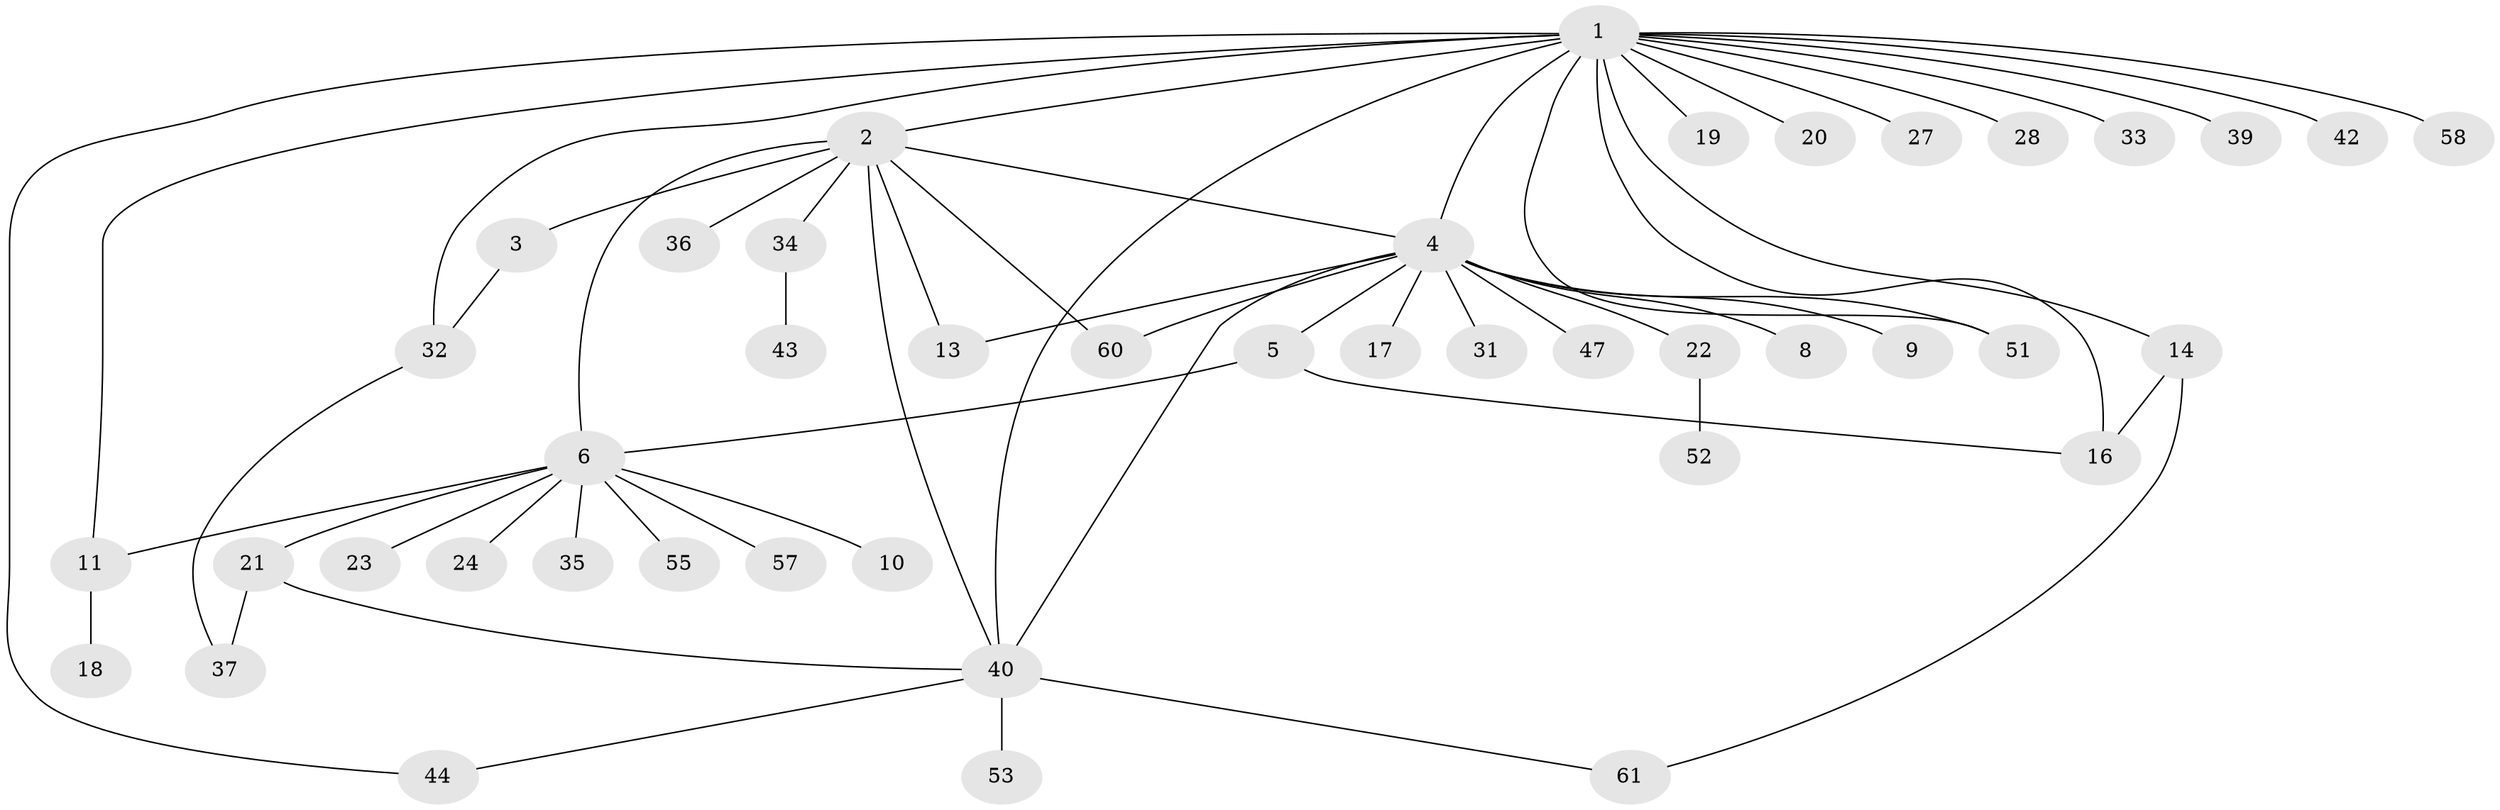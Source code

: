 // Generated by graph-tools (version 1.1) at 2025/23/03/03/25 07:23:54]
// undirected, 44 vertices, 58 edges
graph export_dot {
graph [start="1"]
  node [color=gray90,style=filled];
  1 [super="+26"];
  2 [super="+45"];
  3;
  4 [super="+7"];
  5 [super="+12"];
  6 [super="+41"];
  8 [super="+25"];
  9 [super="+54"];
  10;
  11 [super="+15"];
  13 [super="+48"];
  14 [super="+49"];
  16;
  17;
  18 [super="+38"];
  19;
  20;
  21;
  22 [super="+30"];
  23 [super="+29"];
  24;
  27;
  28;
  31;
  32 [super="+56"];
  33;
  34;
  35;
  36 [super="+59"];
  37;
  39;
  40 [super="+50"];
  42;
  43 [super="+46"];
  44;
  47;
  51;
  52;
  53;
  55;
  57;
  58;
  60;
  61;
  1 -- 2;
  1 -- 4 [weight=2];
  1 -- 11;
  1 -- 14;
  1 -- 16;
  1 -- 19;
  1 -- 20;
  1 -- 27;
  1 -- 32;
  1 -- 33;
  1 -- 39;
  1 -- 40;
  1 -- 42;
  1 -- 44;
  1 -- 58;
  1 -- 51;
  1 -- 28;
  2 -- 3;
  2 -- 6;
  2 -- 13;
  2 -- 34;
  2 -- 36;
  2 -- 40;
  2 -- 60;
  2 -- 4;
  3 -- 32;
  4 -- 5 [weight=2];
  4 -- 8;
  4 -- 17;
  4 -- 22;
  4 -- 51;
  4 -- 40;
  4 -- 9;
  4 -- 13;
  4 -- 47;
  4 -- 60;
  4 -- 31;
  5 -- 16;
  5 -- 6;
  6 -- 10;
  6 -- 11;
  6 -- 21;
  6 -- 23;
  6 -- 24;
  6 -- 35;
  6 -- 55;
  6 -- 57;
  11 -- 18;
  14 -- 61;
  14 -- 16;
  21 -- 37;
  21 -- 40;
  22 -- 52;
  32 -- 37;
  34 -- 43;
  40 -- 44;
  40 -- 53;
  40 -- 61;
}
